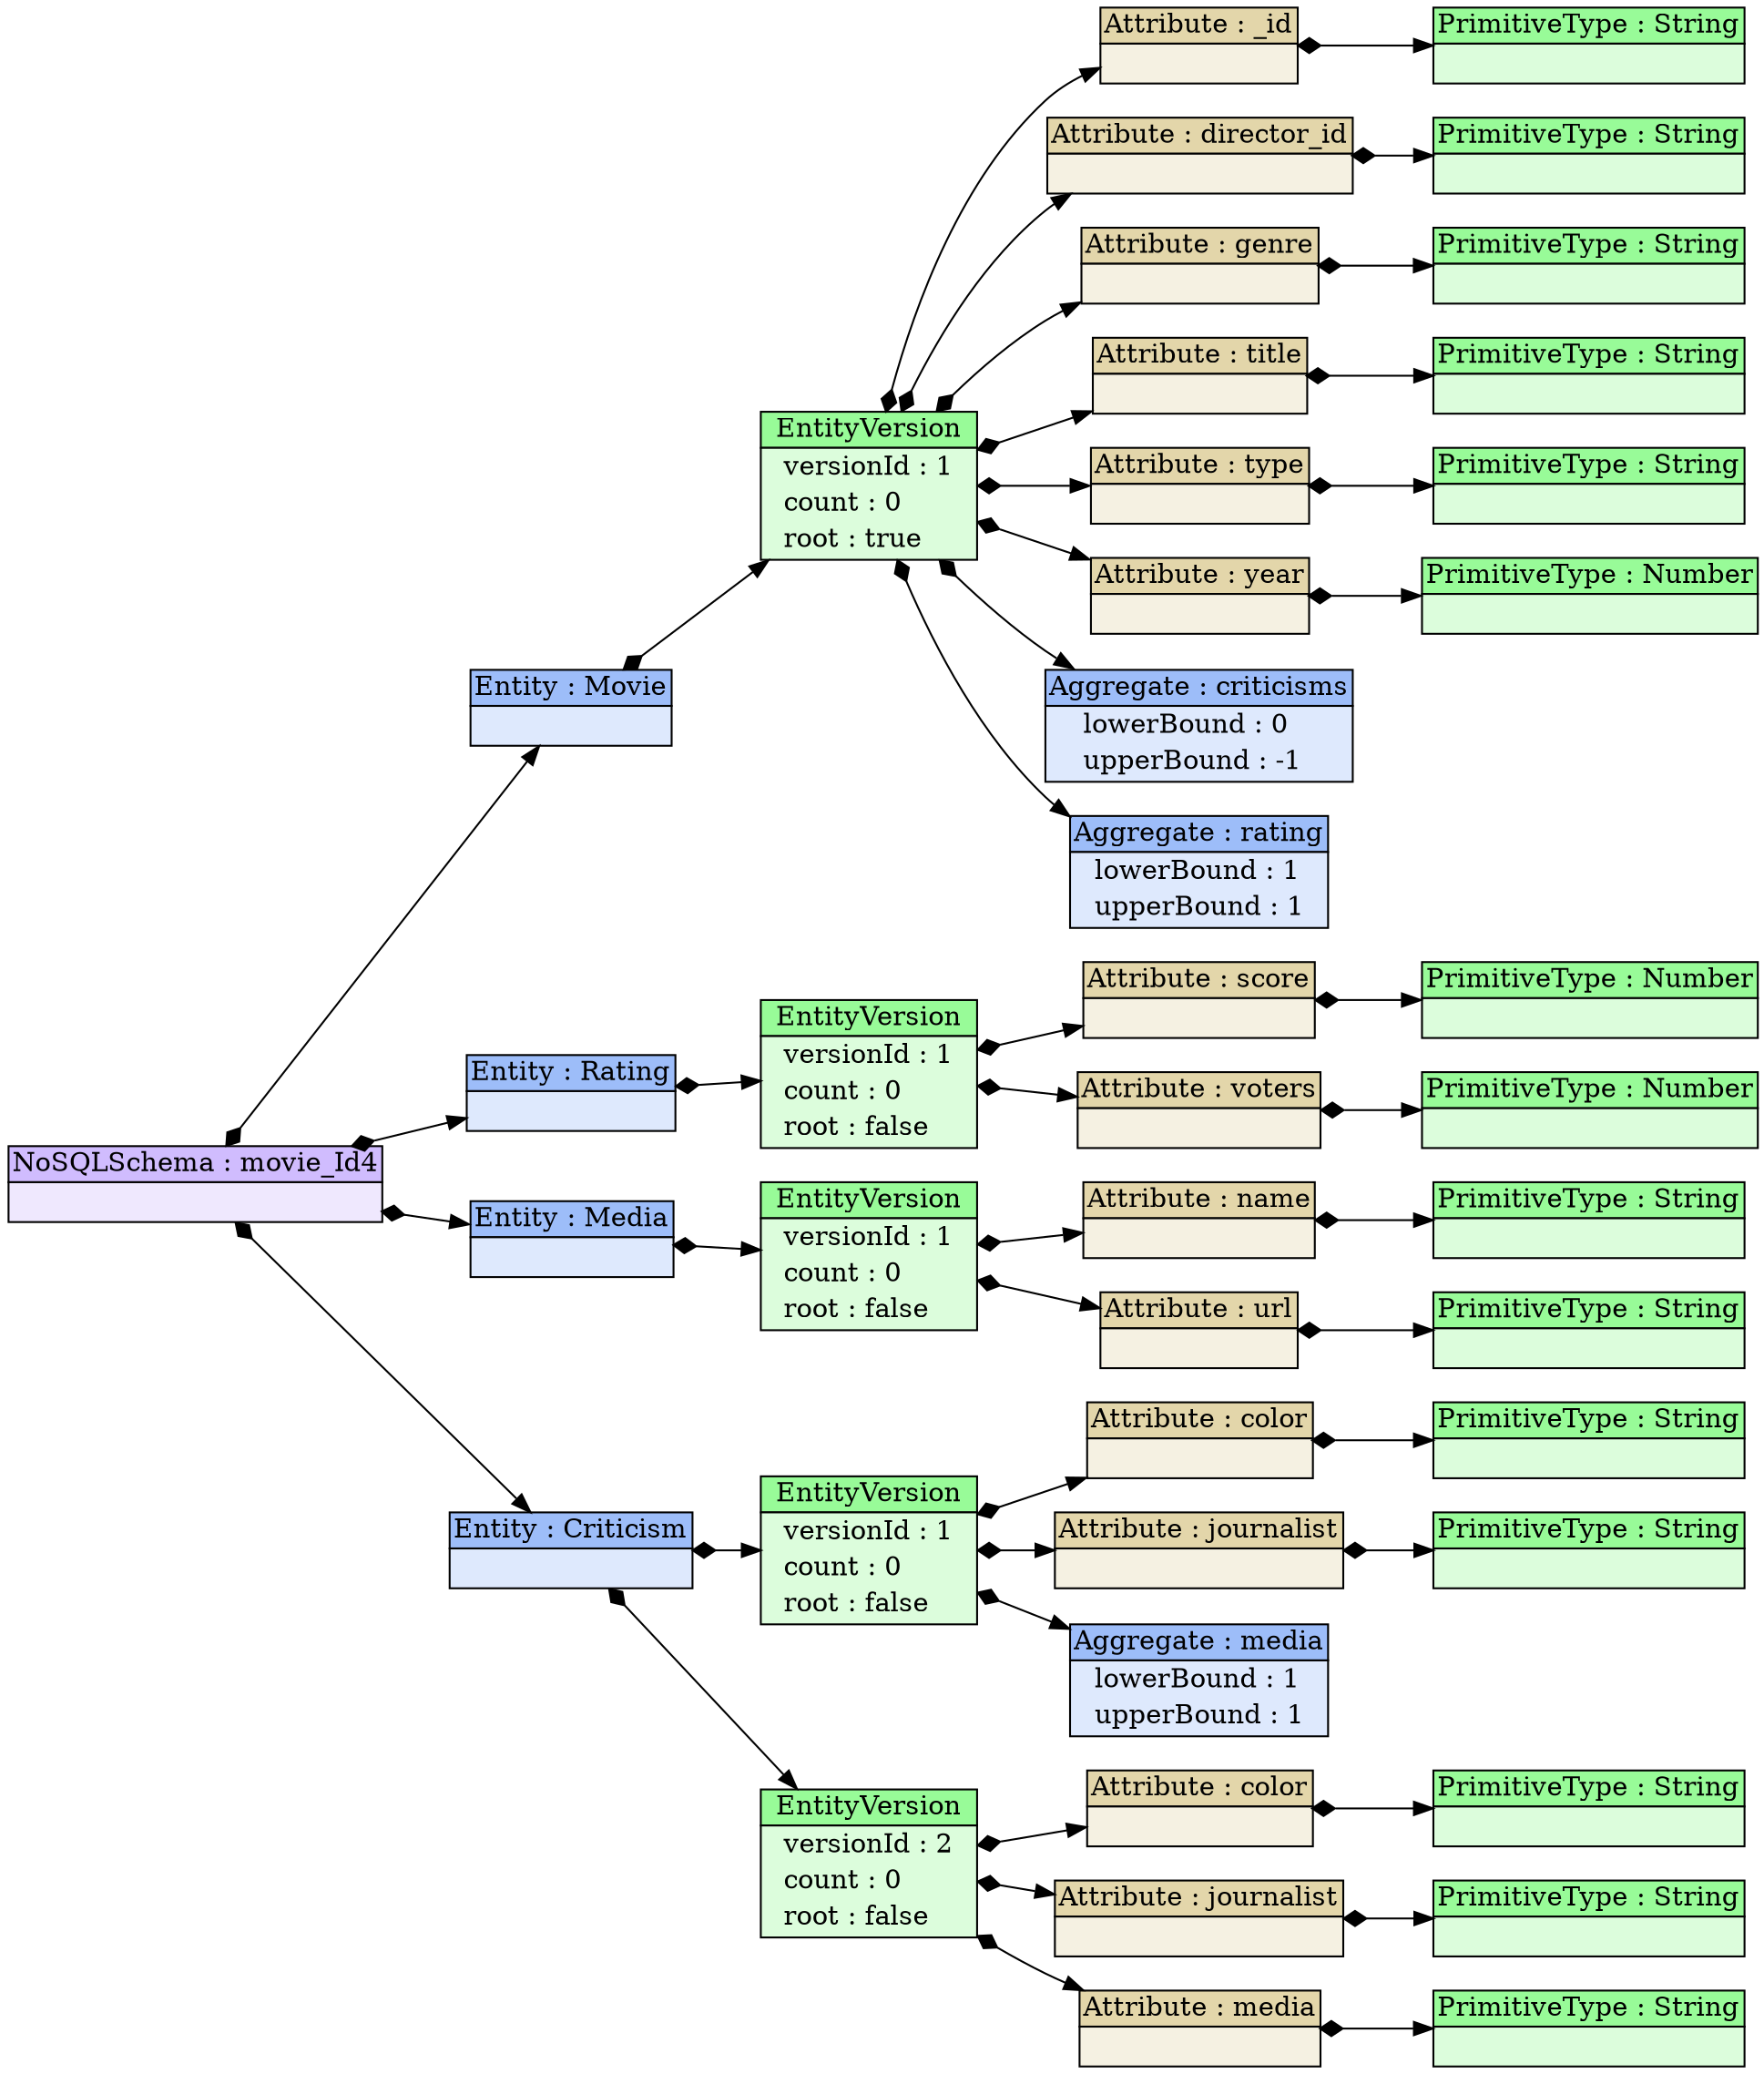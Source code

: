 digraph {
	rankdir = LR;
	compound=true;
	NoSQLSchema_NoSQLSchema_25275048 [label=<
		<TABLE BORDER="0" CELLBORDER="0" CELLSPACING="0" CELLPADDING="0">
			<TR><TD BGCOLOR="#D0BCFE">
				<TABLE BORDER="1" CELLBORDER="0" CELLSPACING="0" CELLPADDING="1">
					<TR>
						<TD ALIGN="CENTER">NoSQLSchema&nbsp;:&nbsp;movie_Id4</TD>
					</TR>
				</TABLE>
			</TD></TR>
			<TR><TD ALIGN="LEFT" BGCOLOR="#EFE8FE">
				<TABLE BORDER="1" CELLBORDER="0" CELLSPACING="0"><TR><TD> </TD></TR></TABLE>
			</TD></TR>
		</TABLE>>, margin=0, shape=plaintext]
	NoSQLSchema_Entity_14509555 [label=<
		<TABLE BORDER="0" CELLBORDER="0" CELLSPACING="0" CELLPADDING="0">
			<TR><TD BGCOLOR="#9DBDF9">
				<TABLE BORDER="1" CELLBORDER="0" CELLSPACING="0" CELLPADDING="1">
					<TR>
						<TD ALIGN="CENTER">Entity&nbsp;:&nbsp;Movie</TD>
					</TR>
				</TABLE>
			</TD></TR>
			<TR><TD ALIGN="LEFT" BGCOLOR="#DEE9FD">
				<TABLE BORDER="1" CELLBORDER="0" CELLSPACING="0"><TR><TD> </TD></TR></TABLE>
			</TD></TR>
		</TABLE>>, margin=0, shape=plaintext]
	NoSQLSchema_Entity_16354044 [label=<
		<TABLE BORDER="0" CELLBORDER="0" CELLSPACING="0" CELLPADDING="0">
			<TR><TD BGCOLOR="#9DBDF9">
				<TABLE BORDER="1" CELLBORDER="0" CELLSPACING="0" CELLPADDING="1">
					<TR>
						<TD ALIGN="CENTER">Entity&nbsp;:&nbsp;Rating</TD>
					</TR>
				</TABLE>
			</TD></TR>
			<TR><TD ALIGN="LEFT" BGCOLOR="#DEE9FD">
				<TABLE BORDER="1" CELLBORDER="0" CELLSPACING="0"><TR><TD> </TD></TR></TABLE>
			</TD></TR>
		</TABLE>>, margin=0, shape=plaintext]
	NoSQLSchema_Entity_17433361 [label=<
		<TABLE BORDER="0" CELLBORDER="0" CELLSPACING="0" CELLPADDING="0">
			<TR><TD BGCOLOR="#9DBDF9">
				<TABLE BORDER="1" CELLBORDER="0" CELLSPACING="0" CELLPADDING="1">
					<TR>
						<TD ALIGN="CENTER">Entity&nbsp;:&nbsp;Media</TD>
					</TR>
				</TABLE>
			</TD></TR>
			<TR><TD ALIGN="LEFT" BGCOLOR="#DEE9FD">
				<TABLE BORDER="1" CELLBORDER="0" CELLSPACING="0"><TR><TD> </TD></TR></TABLE>
			</TD></TR>
		</TABLE>>, margin=0, shape=plaintext]
	NoSQLSchema_Entity_8445997 [label=<
		<TABLE BORDER="0" CELLBORDER="0" CELLSPACING="0" CELLPADDING="0">
			<TR><TD BGCOLOR="#9DBDF9">
				<TABLE BORDER="1" CELLBORDER="0" CELLSPACING="0" CELLPADDING="1">
					<TR>
						<TD ALIGN="CENTER">Entity&nbsp;:&nbsp;Criticism</TD>
					</TR>
				</TABLE>
			</TD></TR>
			<TR><TD ALIGN="LEFT" BGCOLOR="#DEE9FD">
				<TABLE BORDER="1" CELLBORDER="0" CELLSPACING="0"><TR><TD> </TD></TR></TABLE>
			</TD></TR>
		</TABLE>>, margin=0, shape=plaintext]
	NoSQLSchema_EntityVersion_6338947 [label=<
		<TABLE BORDER="0" CELLBORDER="0" CELLSPACING="0" CELLPADDING="0">
			<TR><TD BGCOLOR="#98FB98">
				<TABLE BORDER="1" CELLBORDER="0" CELLSPACING="0" CELLPADDING="1">
					<TR>
						<TD ALIGN="CENTER">EntityVersion</TD>
					</TR>
				</TABLE>
			</TD></TR>
			<TR><TD ALIGN="LEFT" BGCOLOR="#DCFDDC">
				<TABLE BORDER="1" CELLBORDER="0" CELLSPACING="0">
					<TR><TD> </TD><TD ALIGN="LEFT">versionId&nbsp;:&nbsp;1</TD><TD> </TD></TR>
					<TR><TD> </TD><TD ALIGN="LEFT">count&nbsp;:&nbsp;0</TD><TD> </TD></TR>
					<TR><TD> </TD><TD ALIGN="LEFT">root&nbsp;:&nbsp;true</TD><TD> </TD></TR>
				</TABLE>
			</TD></TR>
		</TABLE>>, margin=0, shape=plaintext]
	NoSQLSchema_EntityVersion_16758614 [label=<
		<TABLE BORDER="0" CELLBORDER="0" CELLSPACING="0" CELLPADDING="0">
			<TR><TD BGCOLOR="#98FB98">
				<TABLE BORDER="1" CELLBORDER="0" CELLSPACING="0" CELLPADDING="1">
					<TR>
						<TD ALIGN="CENTER">EntityVersion</TD>
					</TR>
				</TABLE>
			</TD></TR>
			<TR><TD ALIGN="LEFT" BGCOLOR="#DCFDDC">
				<TABLE BORDER="1" CELLBORDER="0" CELLSPACING="0">
					<TR><TD> </TD><TD ALIGN="LEFT">versionId&nbsp;:&nbsp;1</TD><TD> </TD></TR>
					<TR><TD> </TD><TD ALIGN="LEFT">count&nbsp;:&nbsp;0</TD><TD> </TD></TR>
					<TR><TD> </TD><TD ALIGN="LEFT">root&nbsp;:&nbsp;false</TD><TD> </TD></TR>
				</TABLE>
			</TD></TR>
		</TABLE>>, margin=0, shape=plaintext]
	NoSQLSchema_EntityVersion_30426863 [label=<
		<TABLE BORDER="0" CELLBORDER="0" CELLSPACING="0" CELLPADDING="0">
			<TR><TD BGCOLOR="#98FB98">
				<TABLE BORDER="1" CELLBORDER="0" CELLSPACING="0" CELLPADDING="1">
					<TR>
						<TD ALIGN="CENTER">EntityVersion</TD>
					</TR>
				</TABLE>
			</TD></TR>
			<TR><TD ALIGN="LEFT" BGCOLOR="#DCFDDC">
				<TABLE BORDER="1" CELLBORDER="0" CELLSPACING="0">
					<TR><TD> </TD><TD ALIGN="LEFT">versionId&nbsp;:&nbsp;1</TD><TD> </TD></TR>
					<TR><TD> </TD><TD ALIGN="LEFT">count&nbsp;:&nbsp;0</TD><TD> </TD></TR>
					<TR><TD> </TD><TD ALIGN="LEFT">root&nbsp;:&nbsp;false</TD><TD> </TD></TR>
				</TABLE>
			</TD></TR>
		</TABLE>>, margin=0, shape=plaintext]
	NoSQLSchema_EntityVersion_7668609 [label=<
		<TABLE BORDER="0" CELLBORDER="0" CELLSPACING="0" CELLPADDING="0">
			<TR><TD BGCOLOR="#98FB98">
				<TABLE BORDER="1" CELLBORDER="0" CELLSPACING="0" CELLPADDING="1">
					<TR>
						<TD ALIGN="CENTER">EntityVersion</TD>
					</TR>
				</TABLE>
			</TD></TR>
			<TR><TD ALIGN="LEFT" BGCOLOR="#DCFDDC">
				<TABLE BORDER="1" CELLBORDER="0" CELLSPACING="0">
					<TR><TD> </TD><TD ALIGN="LEFT">versionId&nbsp;:&nbsp;1</TD><TD> </TD></TR>
					<TR><TD> </TD><TD ALIGN="LEFT">count&nbsp;:&nbsp;0</TD><TD> </TD></TR>
					<TR><TD> </TD><TD ALIGN="LEFT">root&nbsp;:&nbsp;false</TD><TD> </TD></TR>
				</TABLE>
			</TD></TR>
		</TABLE>>, margin=0, shape=plaintext]
	NoSQLSchema_EntityVersion_12672975 [label=<
		<TABLE BORDER="0" CELLBORDER="0" CELLSPACING="0" CELLPADDING="0">
			<TR><TD BGCOLOR="#98FB98">
				<TABLE BORDER="1" CELLBORDER="0" CELLSPACING="0" CELLPADDING="1">
					<TR>
						<TD ALIGN="CENTER">EntityVersion</TD>
					</TR>
				</TABLE>
			</TD></TR>
			<TR><TD ALIGN="LEFT" BGCOLOR="#DCFDDC">
				<TABLE BORDER="1" CELLBORDER="0" CELLSPACING="0">
					<TR><TD> </TD><TD ALIGN="LEFT">versionId&nbsp;:&nbsp;2</TD><TD> </TD></TR>
					<TR><TD> </TD><TD ALIGN="LEFT">count&nbsp;:&nbsp;0</TD><TD> </TD></TR>
					<TR><TD> </TD><TD ALIGN="LEFT">root&nbsp;:&nbsp;false</TD><TD> </TD></TR>
				</TABLE>
			</TD></TR>
		</TABLE>>, margin=0, shape=plaintext]
	NoSQLSchema_Attribute_5895943 [label=<
		<TABLE BORDER="0" CELLBORDER="0" CELLSPACING="0" CELLPADDING="0">
			<TR><TD BGCOLOR="#E3D6AA">
				<TABLE BORDER="1" CELLBORDER="0" CELLSPACING="0" CELLPADDING="1">
					<TR>
						<TD ALIGN="CENTER">Attribute&nbsp;:&nbsp;_id</TD>
					</TR>
				</TABLE>
			</TD></TR>
			<TR><TD ALIGN="LEFT" BGCOLOR="#F5F1E2">
				<TABLE BORDER="1" CELLBORDER="0" CELLSPACING="0"><TR><TD> </TD></TR></TABLE>
			</TD></TR>
		</TABLE>>, margin=0, shape=plaintext]
	NoSQLSchema_Attribute_4707024 [label=<
		<TABLE BORDER="0" CELLBORDER="0" CELLSPACING="0" CELLPADDING="0">
			<TR><TD BGCOLOR="#E3D6AA">
				<TABLE BORDER="1" CELLBORDER="0" CELLSPACING="0" CELLPADDING="1">
					<TR>
						<TD ALIGN="CENTER">Attribute&nbsp;:&nbsp;director_id</TD>
					</TR>
				</TABLE>
			</TD></TR>
			<TR><TD ALIGN="LEFT" BGCOLOR="#F5F1E2">
				<TABLE BORDER="1" CELLBORDER="0" CELLSPACING="0"><TR><TD> </TD></TR></TABLE>
			</TD></TR>
		</TABLE>>, margin=0, shape=plaintext]
	NoSQLSchema_Attribute_30335242 [label=<
		<TABLE BORDER="0" CELLBORDER="0" CELLSPACING="0" CELLPADDING="0">
			<TR><TD BGCOLOR="#E3D6AA">
				<TABLE BORDER="1" CELLBORDER="0" CELLSPACING="0" CELLPADDING="1">
					<TR>
						<TD ALIGN="CENTER">Attribute&nbsp;:&nbsp;genre</TD>
					</TR>
				</TABLE>
			</TD></TR>
			<TR><TD ALIGN="LEFT" BGCOLOR="#F5F1E2">
				<TABLE BORDER="1" CELLBORDER="0" CELLSPACING="0"><TR><TD> </TD></TR></TABLE>
			</TD></TR>
		</TABLE>>, margin=0, shape=plaintext]
	NoSQLSchema_Attribute_1291151 [label=<
		<TABLE BORDER="0" CELLBORDER="0" CELLSPACING="0" CELLPADDING="0">
			<TR><TD BGCOLOR="#E3D6AA">
				<TABLE BORDER="1" CELLBORDER="0" CELLSPACING="0" CELLPADDING="1">
					<TR>
						<TD ALIGN="CENTER">Attribute&nbsp;:&nbsp;title</TD>
					</TR>
				</TABLE>
			</TD></TR>
			<TR><TD ALIGN="LEFT" BGCOLOR="#F5F1E2">
				<TABLE BORDER="1" CELLBORDER="0" CELLSPACING="0"><TR><TD> </TD></TR></TABLE>
			</TD></TR>
		</TABLE>>, margin=0, shape=plaintext]
	NoSQLSchema_Attribute_879413 [label=<
		<TABLE BORDER="0" CELLBORDER="0" CELLSPACING="0" CELLPADDING="0">
			<TR><TD BGCOLOR="#E3D6AA">
				<TABLE BORDER="1" CELLBORDER="0" CELLSPACING="0" CELLPADDING="1">
					<TR>
						<TD ALIGN="CENTER">Attribute&nbsp;:&nbsp;type</TD>
					</TR>
				</TABLE>
			</TD></TR>
			<TR><TD ALIGN="LEFT" BGCOLOR="#F5F1E2">
				<TABLE BORDER="1" CELLBORDER="0" CELLSPACING="0"><TR><TD> </TD></TR></TABLE>
			</TD></TR>
		</TABLE>>, margin=0, shape=plaintext]
	NoSQLSchema_Attribute_22989697 [label=<
		<TABLE BORDER="0" CELLBORDER="0" CELLSPACING="0" CELLPADDING="0">
			<TR><TD BGCOLOR="#E3D6AA">
				<TABLE BORDER="1" CELLBORDER="0" CELLSPACING="0" CELLPADDING="1">
					<TR>
						<TD ALIGN="CENTER">Attribute&nbsp;:&nbsp;year</TD>
					</TR>
				</TABLE>
			</TD></TR>
			<TR><TD ALIGN="LEFT" BGCOLOR="#F5F1E2">
				<TABLE BORDER="1" CELLBORDER="0" CELLSPACING="0"><TR><TD> </TD></TR></TABLE>
			</TD></TR>
		</TABLE>>, margin=0, shape=plaintext]
	NoSQLSchema_Attribute_27683531 [label=<
		<TABLE BORDER="0" CELLBORDER="0" CELLSPACING="0" CELLPADDING="0">
			<TR><TD BGCOLOR="#E3D6AA">
				<TABLE BORDER="1" CELLBORDER="0" CELLSPACING="0" CELLPADDING="1">
					<TR>
						<TD ALIGN="CENTER">Attribute&nbsp;:&nbsp;score</TD>
					</TR>
				</TABLE>
			</TD></TR>
			<TR><TD ALIGN="LEFT" BGCOLOR="#F5F1E2">
				<TABLE BORDER="1" CELLBORDER="0" CELLSPACING="0"><TR><TD> </TD></TR></TABLE>
			</TD></TR>
		</TABLE>>, margin=0, shape=plaintext]
	NoSQLSchema_Attribute_2785490 [label=<
		<TABLE BORDER="0" CELLBORDER="0" CELLSPACING="0" CELLPADDING="0">
			<TR><TD BGCOLOR="#E3D6AA">
				<TABLE BORDER="1" CELLBORDER="0" CELLSPACING="0" CELLPADDING="1">
					<TR>
						<TD ALIGN="CENTER">Attribute&nbsp;:&nbsp;voters</TD>
					</TR>
				</TABLE>
			</TD></TR>
			<TR><TD ALIGN="LEFT" BGCOLOR="#F5F1E2">
				<TABLE BORDER="1" CELLBORDER="0" CELLSPACING="0"><TR><TD> </TD></TR></TABLE>
			</TD></TR>
		</TABLE>>, margin=0, shape=plaintext]
	NoSQLSchema_Attribute_26240791 [label=<
		<TABLE BORDER="0" CELLBORDER="0" CELLSPACING="0" CELLPADDING="0">
			<TR><TD BGCOLOR="#E3D6AA">
				<TABLE BORDER="1" CELLBORDER="0" CELLSPACING="0" CELLPADDING="1">
					<TR>
						<TD ALIGN="CENTER">Attribute&nbsp;:&nbsp;name</TD>
					</TR>
				</TABLE>
			</TD></TR>
			<TR><TD ALIGN="LEFT" BGCOLOR="#F5F1E2">
				<TABLE BORDER="1" CELLBORDER="0" CELLSPACING="0"><TR><TD> </TD></TR></TABLE>
			</TD></TR>
		</TABLE>>, margin=0, shape=plaintext]
	NoSQLSchema_Attribute_27411269 [label=<
		<TABLE BORDER="0" CELLBORDER="0" CELLSPACING="0" CELLPADDING="0">
			<TR><TD BGCOLOR="#E3D6AA">
				<TABLE BORDER="1" CELLBORDER="0" CELLSPACING="0" CELLPADDING="1">
					<TR>
						<TD ALIGN="CENTER">Attribute&nbsp;:&nbsp;url</TD>
					</TR>
				</TABLE>
			</TD></TR>
			<TR><TD ALIGN="LEFT" BGCOLOR="#F5F1E2">
				<TABLE BORDER="1" CELLBORDER="0" CELLSPACING="0"><TR><TD> </TD></TR></TABLE>
			</TD></TR>
		</TABLE>>, margin=0, shape=plaintext]
	NoSQLSchema_Attribute_19058529 [label=<
		<TABLE BORDER="0" CELLBORDER="0" CELLSPACING="0" CELLPADDING="0">
			<TR><TD BGCOLOR="#E3D6AA">
				<TABLE BORDER="1" CELLBORDER="0" CELLSPACING="0" CELLPADDING="1">
					<TR>
						<TD ALIGN="CENTER">Attribute&nbsp;:&nbsp;color</TD>
					</TR>
				</TABLE>
			</TD></TR>
			<TR><TD ALIGN="LEFT" BGCOLOR="#F5F1E2">
				<TABLE BORDER="1" CELLBORDER="0" CELLSPACING="0"><TR><TD> </TD></TR></TABLE>
			</TD></TR>
		</TABLE>>, margin=0, shape=plaintext]
	NoSQLSchema_Attribute_13719613 [label=<
		<TABLE BORDER="0" CELLBORDER="0" CELLSPACING="0" CELLPADDING="0">
			<TR><TD BGCOLOR="#E3D6AA">
				<TABLE BORDER="1" CELLBORDER="0" CELLSPACING="0" CELLPADDING="1">
					<TR>
						<TD ALIGN="CENTER">Attribute&nbsp;:&nbsp;journalist</TD>
					</TR>
				</TABLE>
			</TD></TR>
			<TR><TD ALIGN="LEFT" BGCOLOR="#F5F1E2">
				<TABLE BORDER="1" CELLBORDER="0" CELLSPACING="0"><TR><TD> </TD></TR></TABLE>
			</TD></TR>
		</TABLE>>, margin=0, shape=plaintext]
	NoSQLSchema_Attribute_4186330 [label=<
		<TABLE BORDER="0" CELLBORDER="0" CELLSPACING="0" CELLPADDING="0">
			<TR><TD BGCOLOR="#E3D6AA">
				<TABLE BORDER="1" CELLBORDER="0" CELLSPACING="0" CELLPADDING="1">
					<TR>
						<TD ALIGN="CENTER">Attribute&nbsp;:&nbsp;color</TD>
					</TR>
				</TABLE>
			</TD></TR>
			<TR><TD ALIGN="LEFT" BGCOLOR="#F5F1E2">
				<TABLE BORDER="1" CELLBORDER="0" CELLSPACING="0"><TR><TD> </TD></TR></TABLE>
			</TD></TR>
		</TABLE>>, margin=0, shape=plaintext]
	NoSQLSchema_Attribute_22360322 [label=<
		<TABLE BORDER="0" CELLBORDER="0" CELLSPACING="0" CELLPADDING="0">
			<TR><TD BGCOLOR="#E3D6AA">
				<TABLE BORDER="1" CELLBORDER="0" CELLSPACING="0" CELLPADDING="1">
					<TR>
						<TD ALIGN="CENTER">Attribute&nbsp;:&nbsp;journalist</TD>
					</TR>
				</TABLE>
			</TD></TR>
			<TR><TD ALIGN="LEFT" BGCOLOR="#F5F1E2">
				<TABLE BORDER="1" CELLBORDER="0" CELLSPACING="0"><TR><TD> </TD></TR></TABLE>
			</TD></TR>
		</TABLE>>, margin=0, shape=plaintext]
	NoSQLSchema_Attribute_4734681 [label=<
		<TABLE BORDER="0" CELLBORDER="0" CELLSPACING="0" CELLPADDING="0">
			<TR><TD BGCOLOR="#E3D6AA">
				<TABLE BORDER="1" CELLBORDER="0" CELLSPACING="0" CELLPADDING="1">
					<TR>
						<TD ALIGN="CENTER">Attribute&nbsp;:&nbsp;media</TD>
					</TR>
				</TABLE>
			</TD></TR>
			<TR><TD ALIGN="LEFT" BGCOLOR="#F5F1E2">
				<TABLE BORDER="1" CELLBORDER="0" CELLSPACING="0"><TR><TD> </TD></TR></TABLE>
			</TD></TR>
		</TABLE>>, margin=0, shape=plaintext]
	NoSQLSchema_Aggregate_29940939 [label=<
		<TABLE BORDER="0" CELLBORDER="0" CELLSPACING="0" CELLPADDING="0">
			<TR><TD BGCOLOR="#9DBDF9">
				<TABLE BORDER="1" CELLBORDER="0" CELLSPACING="0" CELLPADDING="1">
					<TR>
						<TD ALIGN="CENTER">Aggregate&nbsp;:&nbsp;criticisms</TD>
					</TR>
				</TABLE>
			</TD></TR>
			<TR><TD ALIGN="LEFT" BGCOLOR="#DEE9FD">
				<TABLE BORDER="1" CELLBORDER="0" CELLSPACING="0">
					<TR><TD> </TD><TD ALIGN="LEFT">lowerBound&nbsp;:&nbsp;0</TD><TD> </TD></TR>
					<TR><TD> </TD><TD ALIGN="LEFT">upperBound&nbsp;:&nbsp;-1</TD><TD> </TD></TR>
				</TABLE>
			</TD></TR>
		</TABLE>>, margin=0, shape=plaintext]
	NoSQLSchema_Aggregate_6996777 [label=<
		<TABLE BORDER="0" CELLBORDER="0" CELLSPACING="0" CELLPADDING="0">
			<TR><TD BGCOLOR="#9DBDF9">
				<TABLE BORDER="1" CELLBORDER="0" CELLSPACING="0" CELLPADDING="1">
					<TR>
						<TD ALIGN="CENTER">Aggregate&nbsp;:&nbsp;rating</TD>
					</TR>
				</TABLE>
			</TD></TR>
			<TR><TD ALIGN="LEFT" BGCOLOR="#DEE9FD">
				<TABLE BORDER="1" CELLBORDER="0" CELLSPACING="0">
					<TR><TD> </TD><TD ALIGN="LEFT">lowerBound&nbsp;:&nbsp;1</TD><TD> </TD></TR>
					<TR><TD> </TD><TD ALIGN="LEFT">upperBound&nbsp;:&nbsp;1</TD><TD> </TD></TR>
				</TABLE>
			</TD></TR>
		</TABLE>>, margin=0, shape=plaintext]
	NoSQLSchema_Aggregate_28356310 [label=<
		<TABLE BORDER="0" CELLBORDER="0" CELLSPACING="0" CELLPADDING="0">
			<TR><TD BGCOLOR="#9DBDF9">
				<TABLE BORDER="1" CELLBORDER="0" CELLSPACING="0" CELLPADDING="1">
					<TR>
						<TD ALIGN="CENTER">Aggregate&nbsp;:&nbsp;media</TD>
					</TR>
				</TABLE>
			</TD></TR>
			<TR><TD ALIGN="LEFT" BGCOLOR="#DEE9FD">
				<TABLE BORDER="1" CELLBORDER="0" CELLSPACING="0">
					<TR><TD> </TD><TD ALIGN="LEFT">lowerBound&nbsp;:&nbsp;1</TD><TD> </TD></TR>
					<TR><TD> </TD><TD ALIGN="LEFT">upperBound&nbsp;:&nbsp;1</TD><TD> </TD></TR>
				</TABLE>
			</TD></TR>
		</TABLE>>, margin=0, shape=plaintext]
	NoSQLSchema_PrimitiveType_5889166 [label=<
		<TABLE BORDER="0" CELLBORDER="0" CELLSPACING="0" CELLPADDING="0">
			<TR><TD BGCOLOR="#98FB98">
				<TABLE BORDER="1" CELLBORDER="0" CELLSPACING="0" CELLPADDING="1">
					<TR>
						<TD ALIGN="CENTER">PrimitiveType&nbsp;:&nbsp;String</TD>
					</TR>
				</TABLE>
			</TD></TR>
			<TR><TD ALIGN="LEFT" BGCOLOR="#DCFDDC">
				<TABLE BORDER="1" CELLBORDER="0" CELLSPACING="0"><TR><TD> </TD></TR></TABLE>
			</TD></TR>
		</TABLE>>, margin=0, shape=plaintext]
	NoSQLSchema_PrimitiveType_29883216 [label=<
		<TABLE BORDER="0" CELLBORDER="0" CELLSPACING="0" CELLPADDING="0">
			<TR><TD BGCOLOR="#98FB98">
				<TABLE BORDER="1" CELLBORDER="0" CELLSPACING="0" CELLPADDING="1">
					<TR>
						<TD ALIGN="CENTER">PrimitiveType&nbsp;:&nbsp;String</TD>
					</TR>
				</TABLE>
			</TD></TR>
			<TR><TD ALIGN="LEFT" BGCOLOR="#DCFDDC">
				<TABLE BORDER="1" CELLBORDER="0" CELLSPACING="0"><TR><TD> </TD></TR></TABLE>
			</TD></TR>
		</TABLE>>, margin=0, shape=plaintext]
	NoSQLSchema_PrimitiveType_12539580 [label=<
		<TABLE BORDER="0" CELLBORDER="0" CELLSPACING="0" CELLPADDING="0">
			<TR><TD BGCOLOR="#98FB98">
				<TABLE BORDER="1" CELLBORDER="0" CELLSPACING="0" CELLPADDING="1">
					<TR>
						<TD ALIGN="CENTER">PrimitiveType&nbsp;:&nbsp;String</TD>
					</TR>
				</TABLE>
			</TD></TR>
			<TR><TD ALIGN="LEFT" BGCOLOR="#DCFDDC">
				<TABLE BORDER="1" CELLBORDER="0" CELLSPACING="0"><TR><TD> </TD></TR></TABLE>
			</TD></TR>
		</TABLE>>, margin=0, shape=plaintext]
	NoSQLSchema_PrimitiveType_5103158 [label=<
		<TABLE BORDER="0" CELLBORDER="0" CELLSPACING="0" CELLPADDING="0">
			<TR><TD BGCOLOR="#98FB98">
				<TABLE BORDER="1" CELLBORDER="0" CELLSPACING="0" CELLPADDING="1">
					<TR>
						<TD ALIGN="CENTER">PrimitiveType&nbsp;:&nbsp;String</TD>
					</TR>
				</TABLE>
			</TD></TR>
			<TR><TD ALIGN="LEFT" BGCOLOR="#DCFDDC">
				<TABLE BORDER="1" CELLBORDER="0" CELLSPACING="0"><TR><TD> </TD></TR></TABLE>
			</TD></TR>
		</TABLE>>, margin=0, shape=plaintext]
	NoSQLSchema_PrimitiveType_10261462 [label=<
		<TABLE BORDER="0" CELLBORDER="0" CELLSPACING="0" CELLPADDING="0">
			<TR><TD BGCOLOR="#98FB98">
				<TABLE BORDER="1" CELLBORDER="0" CELLSPACING="0" CELLPADDING="1">
					<TR>
						<TD ALIGN="CENTER">PrimitiveType&nbsp;:&nbsp;String</TD>
					</TR>
				</TABLE>
			</TD></TR>
			<TR><TD ALIGN="LEFT" BGCOLOR="#DCFDDC">
				<TABLE BORDER="1" CELLBORDER="0" CELLSPACING="0"><TR><TD> </TD></TR></TABLE>
			</TD></TR>
		</TABLE>>, margin=0, shape=plaintext]
	NoSQLSchema_PrimitiveType_29625458 [label=<
		<TABLE BORDER="0" CELLBORDER="0" CELLSPACING="0" CELLPADDING="0">
			<TR><TD BGCOLOR="#98FB98">
				<TABLE BORDER="1" CELLBORDER="0" CELLSPACING="0" CELLPADDING="1">
					<TR>
						<TD ALIGN="CENTER">PrimitiveType&nbsp;:&nbsp;Number</TD>
					</TR>
				</TABLE>
			</TD></TR>
			<TR><TD ALIGN="LEFT" BGCOLOR="#DCFDDC">
				<TABLE BORDER="1" CELLBORDER="0" CELLSPACING="0"><TR><TD> </TD></TR></TABLE>
			</TD></TR>
		</TABLE>>, margin=0, shape=plaintext]
	NoSQLSchema_PrimitiveType_11159185 [label=<
		<TABLE BORDER="0" CELLBORDER="0" CELLSPACING="0" CELLPADDING="0">
			<TR><TD BGCOLOR="#98FB98">
				<TABLE BORDER="1" CELLBORDER="0" CELLSPACING="0" CELLPADDING="1">
					<TR>
						<TD ALIGN="CENTER">PrimitiveType&nbsp;:&nbsp;Number</TD>
					</TR>
				</TABLE>
			</TD></TR>
			<TR><TD ALIGN="LEFT" BGCOLOR="#DCFDDC">
				<TABLE BORDER="1" CELLBORDER="0" CELLSPACING="0"><TR><TD> </TD></TR></TABLE>
			</TD></TR>
		</TABLE>>, margin=0, shape=plaintext]
	NoSQLSchema_PrimitiveType_24429958 [label=<
		<TABLE BORDER="0" CELLBORDER="0" CELLSPACING="0" CELLPADDING="0">
			<TR><TD BGCOLOR="#98FB98">
				<TABLE BORDER="1" CELLBORDER="0" CELLSPACING="0" CELLPADDING="1">
					<TR>
						<TD ALIGN="CENTER">PrimitiveType&nbsp;:&nbsp;Number</TD>
					</TR>
				</TABLE>
			</TD></TR>
			<TR><TD ALIGN="LEFT" BGCOLOR="#DCFDDC">
				<TABLE BORDER="1" CELLBORDER="0" CELLSPACING="0"><TR><TD> </TD></TR></TABLE>
			</TD></TR>
		</TABLE>>, margin=0, shape=plaintext]
	NoSQLSchema_PrimitiveType_5102294 [label=<
		<TABLE BORDER="0" CELLBORDER="0" CELLSPACING="0" CELLPADDING="0">
			<TR><TD BGCOLOR="#98FB98">
				<TABLE BORDER="1" CELLBORDER="0" CELLSPACING="0" CELLPADDING="1">
					<TR>
						<TD ALIGN="CENTER">PrimitiveType&nbsp;:&nbsp;String</TD>
					</TR>
				</TABLE>
			</TD></TR>
			<TR><TD ALIGN="LEFT" BGCOLOR="#DCFDDC">
				<TABLE BORDER="1" CELLBORDER="0" CELLSPACING="0"><TR><TD> </TD></TR></TABLE>
			</TD></TR>
		</TABLE>>, margin=0, shape=plaintext]
	NoSQLSchema_PrimitiveType_3048736 [label=<
		<TABLE BORDER="0" CELLBORDER="0" CELLSPACING="0" CELLPADDING="0">
			<TR><TD BGCOLOR="#98FB98">
				<TABLE BORDER="1" CELLBORDER="0" CELLSPACING="0" CELLPADDING="1">
					<TR>
						<TD ALIGN="CENTER">PrimitiveType&nbsp;:&nbsp;String</TD>
					</TR>
				</TABLE>
			</TD></TR>
			<TR><TD ALIGN="LEFT" BGCOLOR="#DCFDDC">
				<TABLE BORDER="1" CELLBORDER="0" CELLSPACING="0"><TR><TD> </TD></TR></TABLE>
			</TD></TR>
		</TABLE>>, margin=0, shape=plaintext]
	NoSQLSchema_PrimitiveType_29839328 [label=<
		<TABLE BORDER="0" CELLBORDER="0" CELLSPACING="0" CELLPADDING="0">
			<TR><TD BGCOLOR="#98FB98">
				<TABLE BORDER="1" CELLBORDER="0" CELLSPACING="0" CELLPADDING="1">
					<TR>
						<TD ALIGN="CENTER">PrimitiveType&nbsp;:&nbsp;String</TD>
					</TR>
				</TABLE>
			</TD></TR>
			<TR><TD ALIGN="LEFT" BGCOLOR="#DCFDDC">
				<TABLE BORDER="1" CELLBORDER="0" CELLSPACING="0"><TR><TD> </TD></TR></TABLE>
			</TD></TR>
		</TABLE>>, margin=0, shape=plaintext]
	NoSQLSchema_PrimitiveType_15611437 [label=<
		<TABLE BORDER="0" CELLBORDER="0" CELLSPACING="0" CELLPADDING="0">
			<TR><TD BGCOLOR="#98FB98">
				<TABLE BORDER="1" CELLBORDER="0" CELLSPACING="0" CELLPADDING="1">
					<TR>
						<TD ALIGN="CENTER">PrimitiveType&nbsp;:&nbsp;String</TD>
					</TR>
				</TABLE>
			</TD></TR>
			<TR><TD ALIGN="LEFT" BGCOLOR="#DCFDDC">
				<TABLE BORDER="1" CELLBORDER="0" CELLSPACING="0"><TR><TD> </TD></TR></TABLE>
			</TD></TR>
		</TABLE>>, margin=0, shape=plaintext]
	NoSQLSchema_PrimitiveType_19129326 [label=<
		<TABLE BORDER="0" CELLBORDER="0" CELLSPACING="0" CELLPADDING="0">
			<TR><TD BGCOLOR="#98FB98">
				<TABLE BORDER="1" CELLBORDER="0" CELLSPACING="0" CELLPADDING="1">
					<TR>
						<TD ALIGN="CENTER">PrimitiveType&nbsp;:&nbsp;String</TD>
					</TR>
				</TABLE>
			</TD></TR>
			<TR><TD ALIGN="LEFT" BGCOLOR="#DCFDDC">
				<TABLE BORDER="1" CELLBORDER="0" CELLSPACING="0"><TR><TD> </TD></TR></TABLE>
			</TD></TR>
		</TABLE>>, margin=0, shape=plaintext]
	NoSQLSchema_PrimitiveType_27014592 [label=<
		<TABLE BORDER="0" CELLBORDER="0" CELLSPACING="0" CELLPADDING="0">
			<TR><TD BGCOLOR="#98FB98">
				<TABLE BORDER="1" CELLBORDER="0" CELLSPACING="0" CELLPADDING="1">
					<TR>
						<TD ALIGN="CENTER">PrimitiveType&nbsp;:&nbsp;String</TD>
					</TR>
				</TABLE>
			</TD></TR>
			<TR><TD ALIGN="LEFT" BGCOLOR="#DCFDDC">
				<TABLE BORDER="1" CELLBORDER="0" CELLSPACING="0"><TR><TD> </TD></TR></TABLE>
			</TD></TR>
		</TABLE>>, margin=0, shape=plaintext]
	NoSQLSchema_PrimitiveType_3837677 [label=<
		<TABLE BORDER="0" CELLBORDER="0" CELLSPACING="0" CELLPADDING="0">
			<TR><TD BGCOLOR="#98FB98">
				<TABLE BORDER="1" CELLBORDER="0" CELLSPACING="0" CELLPADDING="1">
					<TR>
						<TD ALIGN="CENTER">PrimitiveType&nbsp;:&nbsp;String</TD>
					</TR>
				</TABLE>
			</TD></TR>
			<TR><TD ALIGN="LEFT" BGCOLOR="#DCFDDC">
				<TABLE BORDER="1" CELLBORDER="0" CELLSPACING="0"><TR><TD> </TD></TR></TABLE>
			</TD></TR>
		</TABLE>>, margin=0, shape=plaintext]
	NoSQLSchema_Attribute_5895943->NoSQLSchema_PrimitiveType_5889166 [arrowhead = normal, arrowtail = diamond, dir = both, minlen=1, color="#000000"]
	NoSQLSchema_EntityVersion_6338947->NoSQLSchema_Attribute_5895943 [arrowhead = normal, arrowtail = diamond, dir = both, minlen=1, color="#000000"]
	NoSQLSchema_EntityVersion_6338947->NoSQLSchema_Aggregate_29940939 [arrowhead = normal, arrowtail = diamond, dir = both, minlen=1, color="#000000"]
	NoSQLSchema_Attribute_4707024->NoSQLSchema_PrimitiveType_29883216 [arrowhead = normal, arrowtail = diamond, dir = both, minlen=1, color="#000000"]
	NoSQLSchema_EntityVersion_6338947->NoSQLSchema_Attribute_4707024 [arrowhead = normal, arrowtail = diamond, dir = both, minlen=1, color="#000000"]
	NoSQLSchema_Attribute_30335242->NoSQLSchema_PrimitiveType_12539580 [arrowhead = normal, arrowtail = diamond, dir = both, minlen=1, color="#000000"]
	NoSQLSchema_EntityVersion_6338947->NoSQLSchema_Attribute_30335242 [arrowhead = normal, arrowtail = diamond, dir = both, minlen=1, color="#000000"]
	NoSQLSchema_EntityVersion_6338947->NoSQLSchema_Aggregate_6996777 [arrowhead = normal, arrowtail = diamond, dir = both, minlen=1, color="#000000"]
	NoSQLSchema_Attribute_1291151->NoSQLSchema_PrimitiveType_5103158 [arrowhead = normal, arrowtail = diamond, dir = both, minlen=1, color="#000000"]
	NoSQLSchema_EntityVersion_6338947->NoSQLSchema_Attribute_1291151 [arrowhead = normal, arrowtail = diamond, dir = both, minlen=1, color="#000000"]
	NoSQLSchema_Attribute_879413->NoSQLSchema_PrimitiveType_10261462 [arrowhead = normal, arrowtail = diamond, dir = both, minlen=1, color="#000000"]
	NoSQLSchema_EntityVersion_6338947->NoSQLSchema_Attribute_879413 [arrowhead = normal, arrowtail = diamond, dir = both, minlen=1, color="#000000"]
	NoSQLSchema_Attribute_22989697->NoSQLSchema_PrimitiveType_29625458 [arrowhead = normal, arrowtail = diamond, dir = both, minlen=1, color="#000000"]
	NoSQLSchema_EntityVersion_6338947->NoSQLSchema_Attribute_22989697 [arrowhead = normal, arrowtail = diamond, dir = both, minlen=1, color="#000000"]
	NoSQLSchema_Entity_14509555->NoSQLSchema_EntityVersion_6338947 [arrowhead = normal, arrowtail = diamond, dir = both, minlen=1, color="#000000"]
	NoSQLSchema_NoSQLSchema_25275048->NoSQLSchema_Entity_14509555 [arrowhead = normal, arrowtail = diamond, dir = both, minlen=1, color="#000000"]
	NoSQLSchema_Attribute_27683531->NoSQLSchema_PrimitiveType_11159185 [arrowhead = normal, arrowtail = diamond, dir = both, minlen=1, color="#000000"]
	NoSQLSchema_EntityVersion_16758614->NoSQLSchema_Attribute_27683531 [arrowhead = normal, arrowtail = diamond, dir = both, minlen=1, color="#000000"]
	NoSQLSchema_Attribute_2785490->NoSQLSchema_PrimitiveType_24429958 [arrowhead = normal, arrowtail = diamond, dir = both, minlen=1, color="#000000"]
	NoSQLSchema_EntityVersion_16758614->NoSQLSchema_Attribute_2785490 [arrowhead = normal, arrowtail = diamond, dir = both, minlen=1, color="#000000"]
	NoSQLSchema_Entity_16354044->NoSQLSchema_EntityVersion_16758614 [arrowhead = normal, arrowtail = diamond, dir = both, minlen=1, color="#000000"]
	NoSQLSchema_NoSQLSchema_25275048->NoSQLSchema_Entity_16354044 [arrowhead = normal, arrowtail = diamond, dir = both, minlen=1, color="#000000"]
	NoSQLSchema_Attribute_26240791->NoSQLSchema_PrimitiveType_5102294 [arrowhead = normal, arrowtail = diamond, dir = both, minlen=1, color="#000000"]
	NoSQLSchema_EntityVersion_30426863->NoSQLSchema_Attribute_26240791 [arrowhead = normal, arrowtail = diamond, dir = both, minlen=1, color="#000000"]
	NoSQLSchema_Attribute_27411269->NoSQLSchema_PrimitiveType_3048736 [arrowhead = normal, arrowtail = diamond, dir = both, minlen=1, color="#000000"]
	NoSQLSchema_EntityVersion_30426863->NoSQLSchema_Attribute_27411269 [arrowhead = normal, arrowtail = diamond, dir = both, minlen=1, color="#000000"]
	NoSQLSchema_Entity_17433361->NoSQLSchema_EntityVersion_30426863 [arrowhead = normal, arrowtail = diamond, dir = both, minlen=1, color="#000000"]
	NoSQLSchema_NoSQLSchema_25275048->NoSQLSchema_Entity_17433361 [arrowhead = normal, arrowtail = diamond, dir = both, minlen=1, color="#000000"]
	NoSQLSchema_Attribute_19058529->NoSQLSchema_PrimitiveType_29839328 [arrowhead = normal, arrowtail = diamond, dir = both, minlen=1, color="#000000"]
	NoSQLSchema_EntityVersion_7668609->NoSQLSchema_Attribute_19058529 [arrowhead = normal, arrowtail = diamond, dir = both, minlen=1, color="#000000"]
	NoSQLSchema_Attribute_13719613->NoSQLSchema_PrimitiveType_15611437 [arrowhead = normal, arrowtail = diamond, dir = both, minlen=1, color="#000000"]
	NoSQLSchema_EntityVersion_7668609->NoSQLSchema_Attribute_13719613 [arrowhead = normal, arrowtail = diamond, dir = both, minlen=1, color="#000000"]
	NoSQLSchema_EntityVersion_7668609->NoSQLSchema_Aggregate_28356310 [arrowhead = normal, arrowtail = diamond, dir = both, minlen=1, color="#000000"]
	NoSQLSchema_Entity_8445997->NoSQLSchema_EntityVersion_7668609 [arrowhead = normal, arrowtail = diamond, dir = both, minlen=1, color="#000000"]
	NoSQLSchema_Attribute_4186330->NoSQLSchema_PrimitiveType_19129326 [arrowhead = normal, arrowtail = diamond, dir = both, minlen=1, color="#000000"]
	NoSQLSchema_EntityVersion_12672975->NoSQLSchema_Attribute_4186330 [arrowhead = normal, arrowtail = diamond, dir = both, minlen=1, color="#000000"]
	NoSQLSchema_Attribute_22360322->NoSQLSchema_PrimitiveType_27014592 [arrowhead = normal, arrowtail = diamond, dir = both, minlen=1, color="#000000"]
	NoSQLSchema_EntityVersion_12672975->NoSQLSchema_Attribute_22360322 [arrowhead = normal, arrowtail = diamond, dir = both, minlen=1, color="#000000"]
	NoSQLSchema_Attribute_4734681->NoSQLSchema_PrimitiveType_3837677 [arrowhead = normal, arrowtail = diamond, dir = both, minlen=1, color="#000000"]
	NoSQLSchema_EntityVersion_12672975->NoSQLSchema_Attribute_4734681 [arrowhead = normal, arrowtail = diamond, dir = both, minlen=1, color="#000000"]
	NoSQLSchema_Entity_8445997->NoSQLSchema_EntityVersion_12672975 [arrowhead = normal, arrowtail = diamond, dir = both, minlen=1, color="#000000"]
	NoSQLSchema_NoSQLSchema_25275048->NoSQLSchema_Entity_8445997 [arrowhead = normal, arrowtail = diamond, dir = both, minlen=1, color="#000000"]
}
